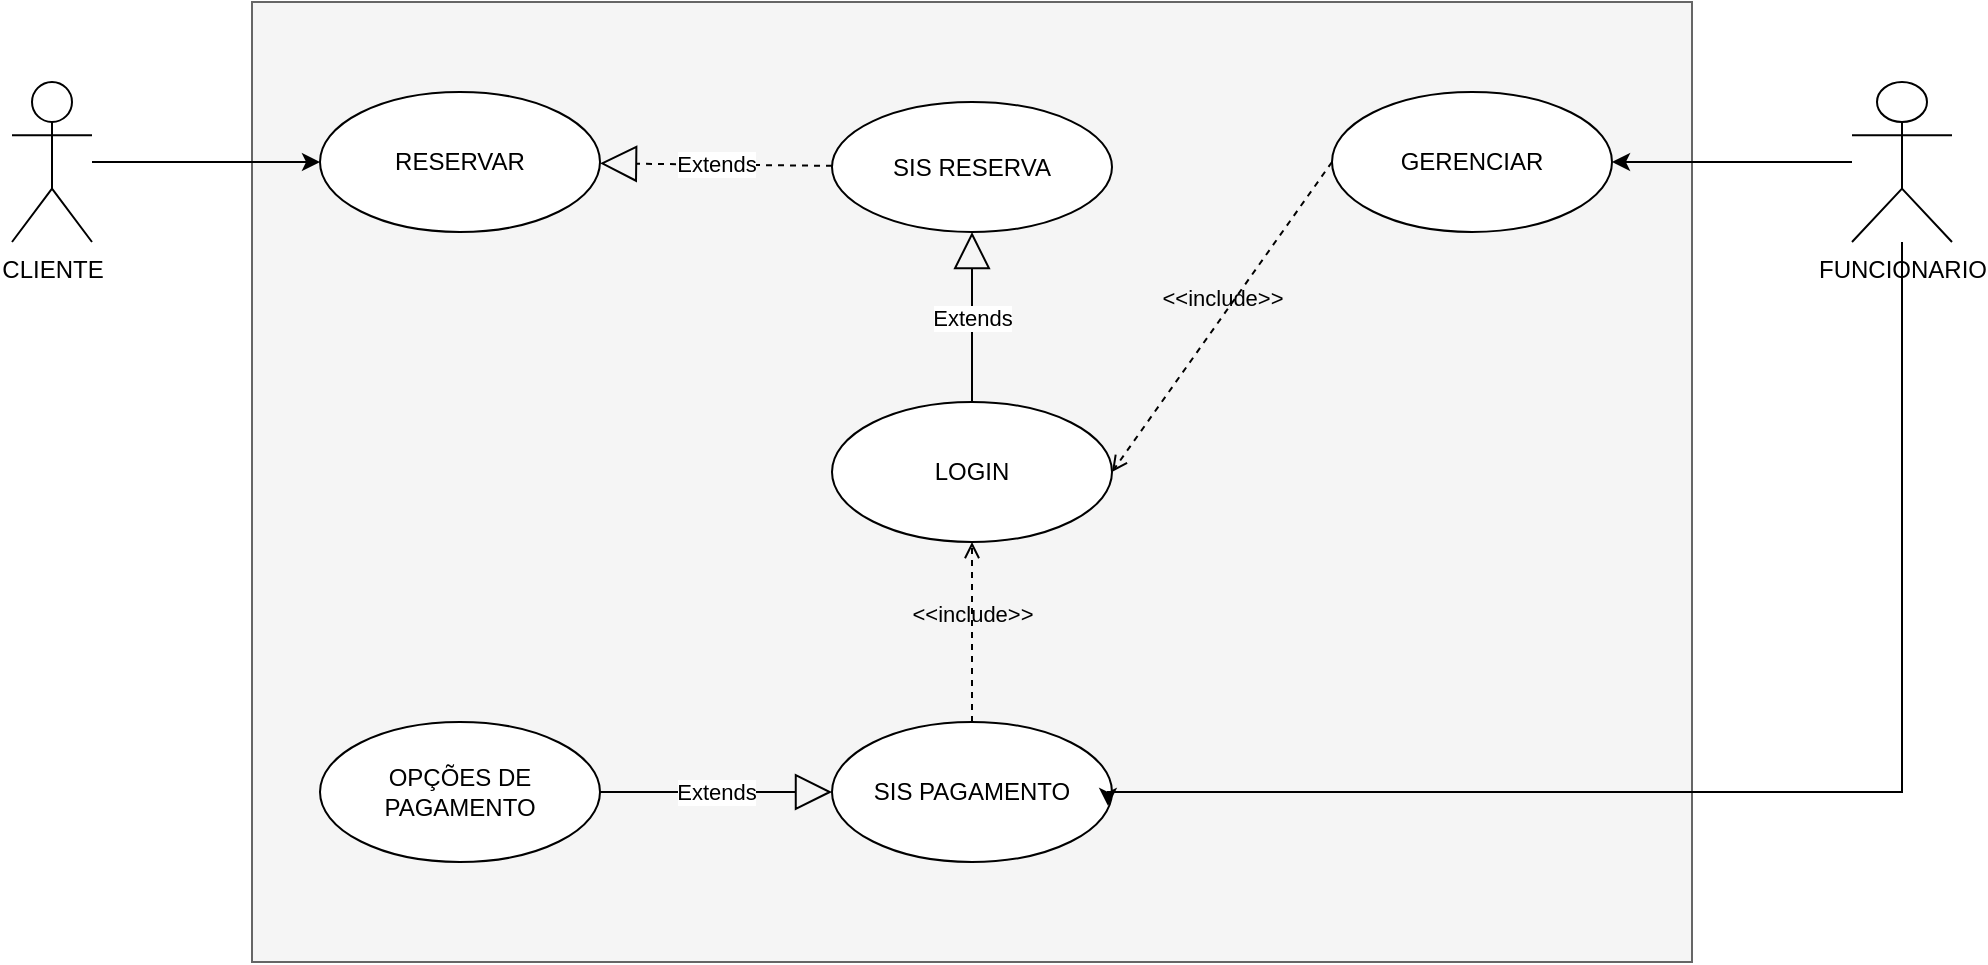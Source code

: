 <mxfile version="13.9.9" type="github">
  <diagram id="8iLvGpd113q0YUatb3TL" name="Page-1">
    <mxGraphModel dx="1038" dy="575" grid="1" gridSize="10" guides="1" tooltips="1" connect="1" arrows="1" fold="1" page="1" pageScale="1" pageWidth="827" pageHeight="1169" math="0" shadow="0">
      <root>
        <mxCell id="0" />
        <mxCell id="1" parent="0" />
        <mxCell id="D6q7JnTMNo8dkBRFwo8_-1" value="" style="rounded=0;whiteSpace=wrap;html=1;fillColor=#f5f5f5;strokeColor=#666666;fontColor=#333333;" vertex="1" parent="1">
          <mxGeometry x="240" y="80" width="720" height="480" as="geometry" />
        </mxCell>
        <mxCell id="D6q7JnTMNo8dkBRFwo8_-7" value="" style="edgeStyle=orthogonalEdgeStyle;rounded=0;orthogonalLoop=1;jettySize=auto;html=1;" edge="1" parent="1" source="D6q7JnTMNo8dkBRFwo8_-2" target="D6q7JnTMNo8dkBRFwo8_-6">
          <mxGeometry relative="1" as="geometry" />
        </mxCell>
        <mxCell id="D6q7JnTMNo8dkBRFwo8_-2" value="&lt;div&gt;CLIENTE&lt;/div&gt;&lt;div&gt;&lt;br&gt;&lt;/div&gt;" style="shape=umlActor;verticalLabelPosition=bottom;verticalAlign=top;html=1;" vertex="1" parent="1">
          <mxGeometry x="120" y="120" width="40" height="80" as="geometry" />
        </mxCell>
        <mxCell id="D6q7JnTMNo8dkBRFwo8_-6" value="&lt;div&gt;RESERVAR&lt;/div&gt;" style="ellipse;whiteSpace=wrap;html=1;" vertex="1" parent="1">
          <mxGeometry x="274" y="125" width="140" height="70" as="geometry" />
        </mxCell>
        <mxCell id="D6q7JnTMNo8dkBRFwo8_-8" value="&lt;div&gt;SIS RESERVA&lt;/div&gt;" style="ellipse;whiteSpace=wrap;html=1;" vertex="1" parent="1">
          <mxGeometry x="530" y="130" width="140" height="65" as="geometry" />
        </mxCell>
        <mxCell id="D6q7JnTMNo8dkBRFwo8_-12" value="Extends" style="endArrow=block;endSize=16;endFill=0;html=1;dashed=1;" edge="1" parent="1" source="D6q7JnTMNo8dkBRFwo8_-8" target="D6q7JnTMNo8dkBRFwo8_-6">
          <mxGeometry width="160" relative="1" as="geometry">
            <mxPoint x="330" y="300" as="sourcePoint" />
            <mxPoint x="490" y="300" as="targetPoint" />
          </mxGeometry>
        </mxCell>
        <mxCell id="D6q7JnTMNo8dkBRFwo8_-13" value="&lt;div&gt;SIS PAGAMENTO&lt;/div&gt;" style="ellipse;whiteSpace=wrap;html=1;" vertex="1" parent="1">
          <mxGeometry x="530" y="440" width="140" height="70" as="geometry" />
        </mxCell>
        <mxCell id="D6q7JnTMNo8dkBRFwo8_-14" value="&amp;lt;&amp;lt;include&amp;gt;&amp;gt;" style="edgeStyle=none;html=1;endArrow=open;verticalAlign=bottom;dashed=1;labelBackgroundColor=none;" edge="1" parent="1" source="D6q7JnTMNo8dkBRFwo8_-13" target="D6q7JnTMNo8dkBRFwo8_-24">
          <mxGeometry width="160" relative="1" as="geometry">
            <mxPoint x="330" y="300" as="sourcePoint" />
            <mxPoint x="490" y="300" as="targetPoint" />
          </mxGeometry>
        </mxCell>
        <mxCell id="D6q7JnTMNo8dkBRFwo8_-18" value="" style="edgeStyle=orthogonalEdgeStyle;rounded=0;orthogonalLoop=1;jettySize=auto;html=1;entryX=1;entryY=0.5;entryDx=0;entryDy=0;" edge="1" parent="1" source="D6q7JnTMNo8dkBRFwo8_-17" target="D6q7JnTMNo8dkBRFwo8_-19">
          <mxGeometry relative="1" as="geometry">
            <Array as="points">
              <mxPoint x="1030" y="160" />
              <mxPoint x="1030" y="160" />
            </Array>
          </mxGeometry>
        </mxCell>
        <mxCell id="D6q7JnTMNo8dkBRFwo8_-29" style="edgeStyle=orthogonalEdgeStyle;rounded=0;orthogonalLoop=1;jettySize=auto;html=1;entryX=0.986;entryY=0.6;entryDx=0;entryDy=0;entryPerimeter=0;endArrow=classic;endFill=1;" edge="1" parent="1" source="D6q7JnTMNo8dkBRFwo8_-17" target="D6q7JnTMNo8dkBRFwo8_-13">
          <mxGeometry relative="1" as="geometry">
            <Array as="points">
              <mxPoint x="1065" y="475" />
              <mxPoint x="668" y="475" />
            </Array>
          </mxGeometry>
        </mxCell>
        <mxCell id="D6q7JnTMNo8dkBRFwo8_-17" value="&lt;div&gt;FUNCIONARIO&lt;/div&gt;" style="shape=umlActor;verticalLabelPosition=bottom;verticalAlign=top;html=1;outlineConnect=0;" vertex="1" parent="1">
          <mxGeometry x="1040" y="120" width="50" height="80" as="geometry" />
        </mxCell>
        <mxCell id="D6q7JnTMNo8dkBRFwo8_-19" value="&lt;div&gt;GERENCIAR&lt;/div&gt;" style="ellipse;whiteSpace=wrap;html=1;" vertex="1" parent="1">
          <mxGeometry x="780" y="125" width="140" height="70" as="geometry" />
        </mxCell>
        <mxCell id="D6q7JnTMNo8dkBRFwo8_-24" value="&lt;div&gt;LOGIN&lt;br&gt;&lt;/div&gt;" style="ellipse;whiteSpace=wrap;html=1;" vertex="1" parent="1">
          <mxGeometry x="530" y="280" width="140" height="70" as="geometry" />
        </mxCell>
        <mxCell id="D6q7JnTMNo8dkBRFwo8_-27" value="Extends" style="endArrow=block;endSize=16;endFill=0;html=1;" edge="1" parent="1" source="D6q7JnTMNo8dkBRFwo8_-24" target="D6q7JnTMNo8dkBRFwo8_-8">
          <mxGeometry width="160" relative="1" as="geometry">
            <mxPoint x="550" y="310" as="sourcePoint" />
            <mxPoint x="710" y="310" as="targetPoint" />
          </mxGeometry>
        </mxCell>
        <mxCell id="D6q7JnTMNo8dkBRFwo8_-30" value="&amp;lt;&amp;lt;include&amp;gt;&amp;gt;" style="edgeStyle=none;html=1;endArrow=open;verticalAlign=bottom;dashed=1;labelBackgroundColor=none;entryX=1;entryY=0.5;entryDx=0;entryDy=0;exitX=0;exitY=0.5;exitDx=0;exitDy=0;" edge="1" parent="1" source="D6q7JnTMNo8dkBRFwo8_-19" target="D6q7JnTMNo8dkBRFwo8_-24">
          <mxGeometry width="160" relative="1" as="geometry">
            <mxPoint x="680" y="300" as="sourcePoint" />
            <mxPoint x="840" y="300" as="targetPoint" />
          </mxGeometry>
        </mxCell>
        <mxCell id="D6q7JnTMNo8dkBRFwo8_-35" value="OPÇÕES DE PAGAMENTO" style="ellipse;whiteSpace=wrap;html=1;" vertex="1" parent="1">
          <mxGeometry x="274" y="440" width="140" height="70" as="geometry" />
        </mxCell>
        <mxCell id="D6q7JnTMNo8dkBRFwo8_-36" value="Extends" style="endArrow=block;endSize=16;endFill=0;html=1;exitX=1;exitY=0.5;exitDx=0;exitDy=0;entryX=0;entryY=0.5;entryDx=0;entryDy=0;" edge="1" parent="1" source="D6q7JnTMNo8dkBRFwo8_-35" target="D6q7JnTMNo8dkBRFwo8_-13">
          <mxGeometry width="160" relative="1" as="geometry">
            <mxPoint x="420" y="490" as="sourcePoint" />
            <mxPoint x="710" y="310" as="targetPoint" />
          </mxGeometry>
        </mxCell>
      </root>
    </mxGraphModel>
  </diagram>
</mxfile>
